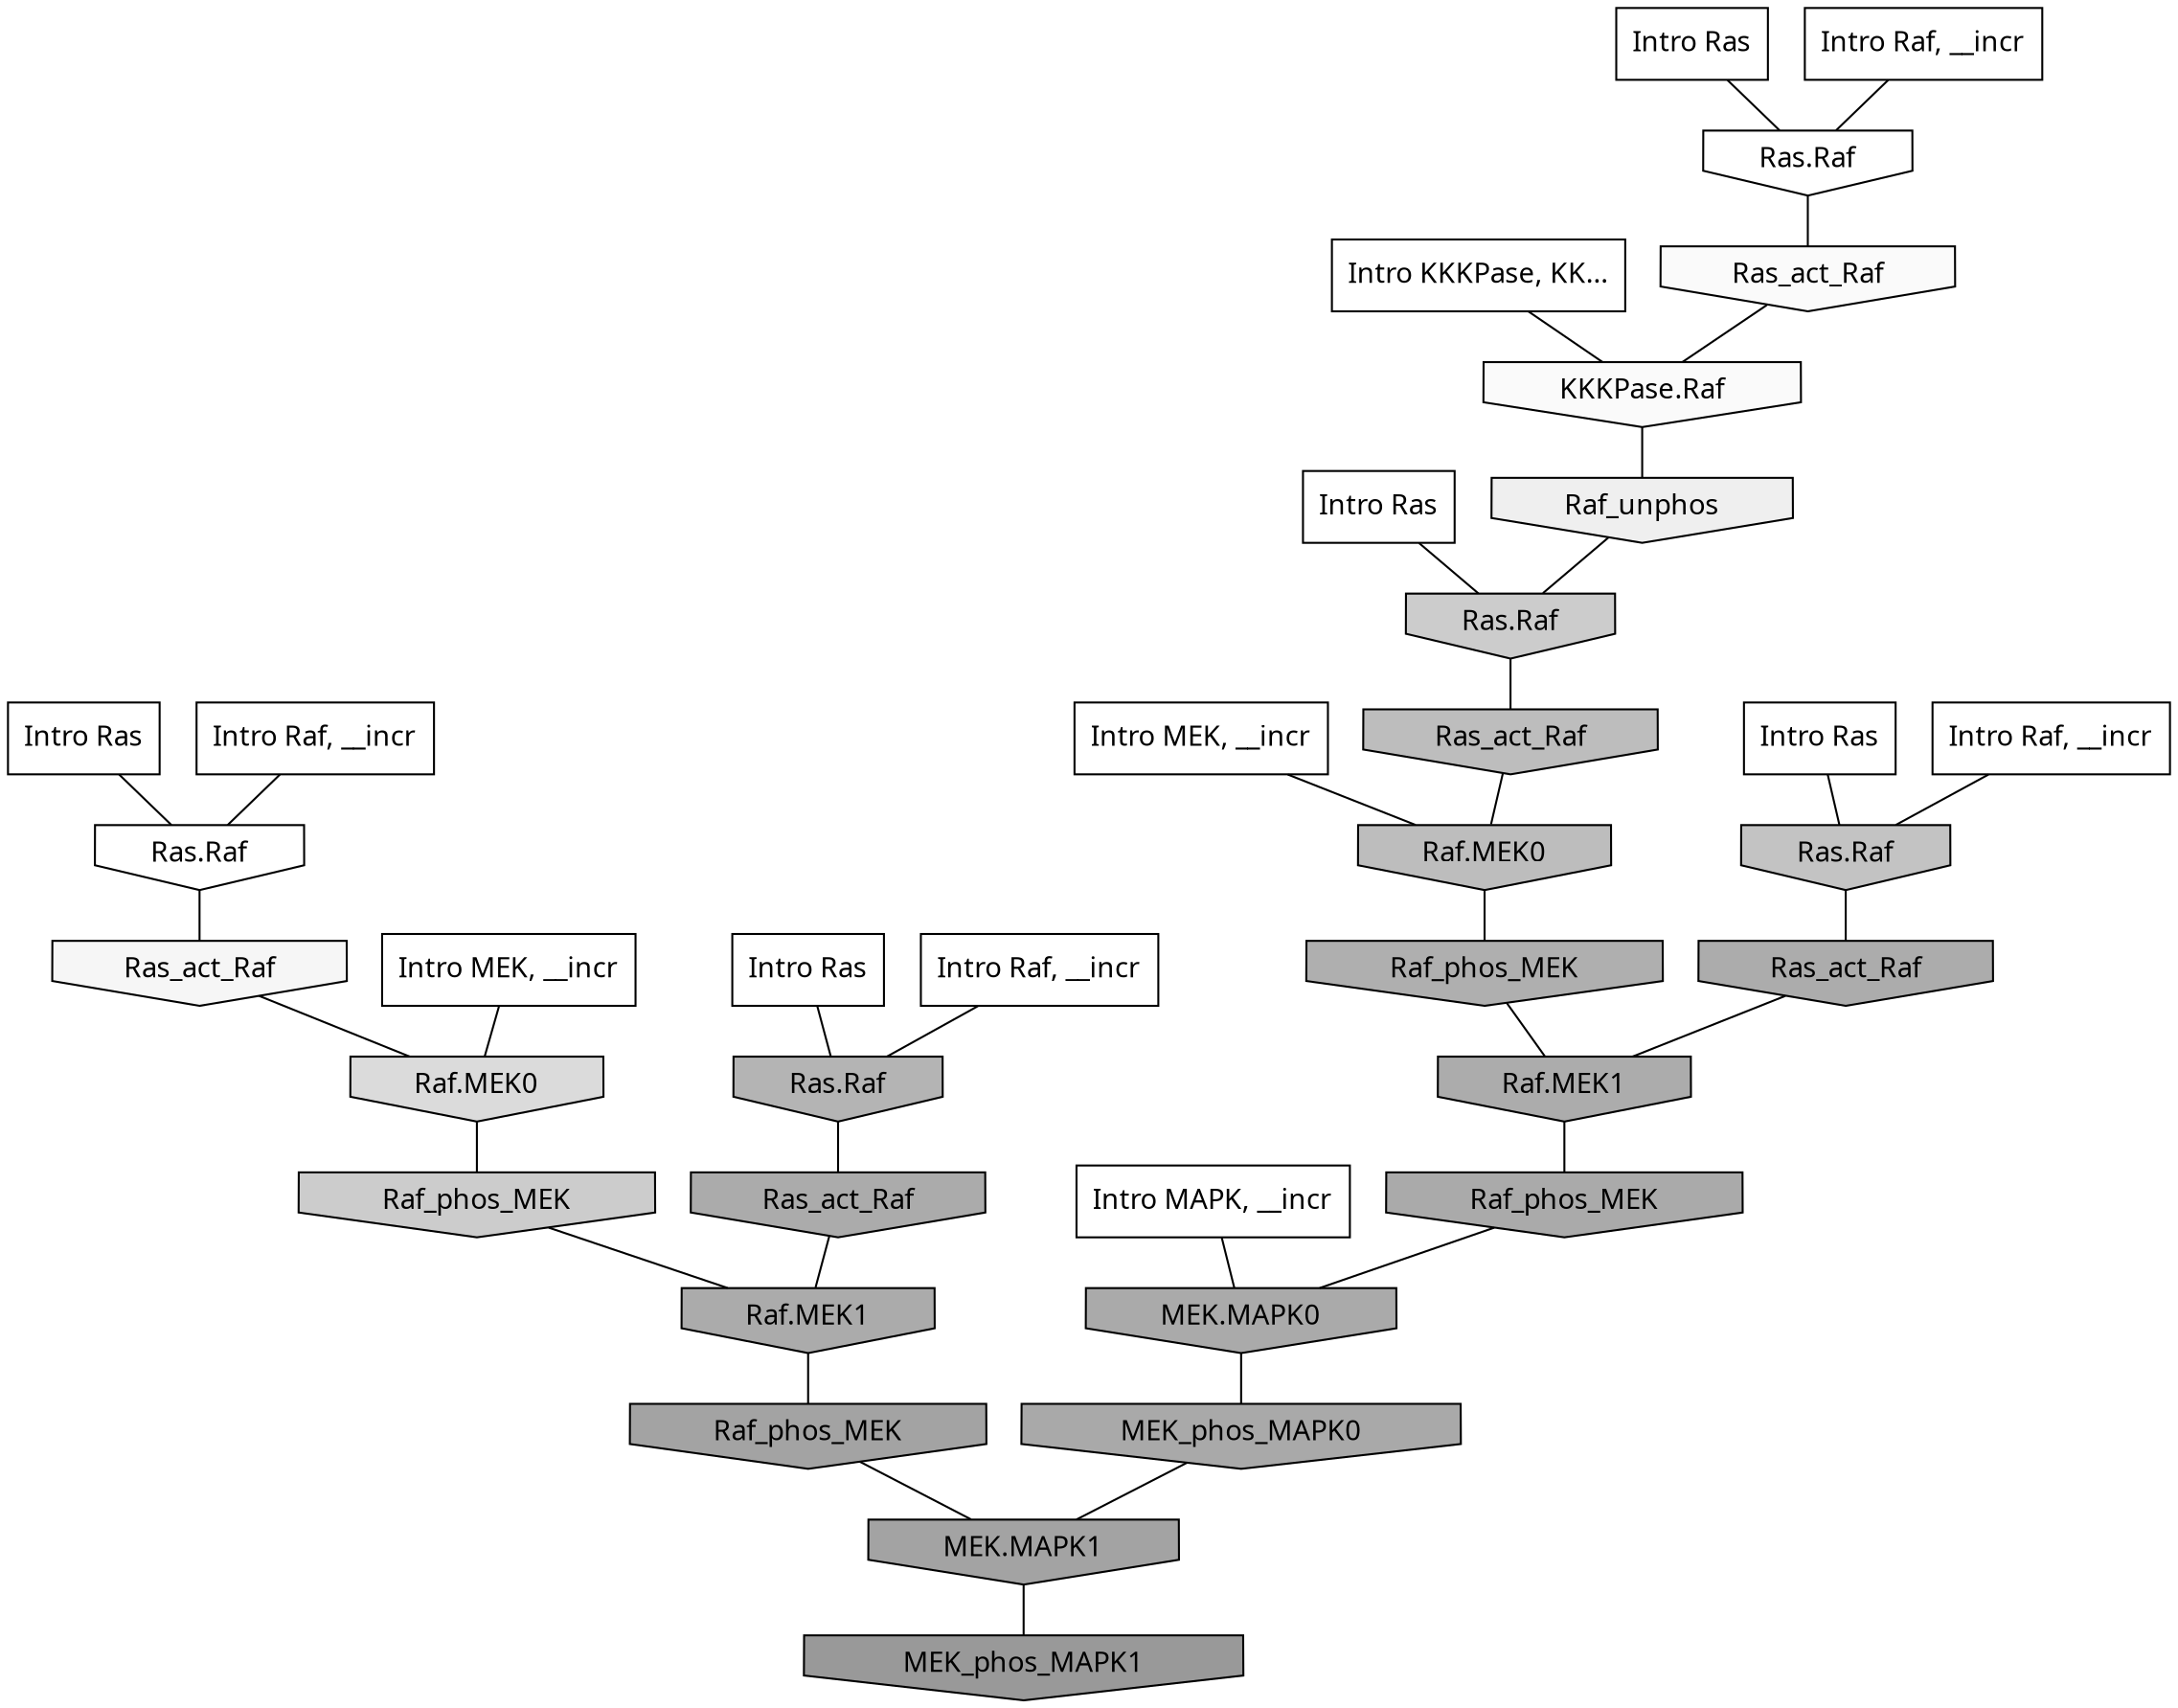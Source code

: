 digraph G{
  rankdir="TB";
  ranksep=0.30;
  node [fontname="CMU Serif"];
  edge [fontname="CMU Serif"];
  
  10 [label="Intro Ras", shape=rectangle, style=filled, fillcolor="0.000 0.000 1.000"]
  
  24 [label="Intro Ras", shape=rectangle, style=filled, fillcolor="0.000 0.000 1.000"]
  
  29 [label="Intro Ras", shape=rectangle, style=filled, fillcolor="0.000 0.000 1.000"]
  
  54 [label="Intro Ras", shape=rectangle, style=filled, fillcolor="0.000 0.000 1.000"]
  
  70 [label="Intro Ras", shape=rectangle, style=filled, fillcolor="0.000 0.000 1.000"]
  
  246 [label="Intro Raf, __incr", shape=rectangle, style=filled, fillcolor="0.000 0.000 1.000"]
  
  341 [label="Intro Raf, __incr", shape=rectangle, style=filled, fillcolor="0.000 0.000 1.000"]
  
  837 [label="Intro Raf, __incr", shape=rectangle, style=filled, fillcolor="0.000 0.000 1.000"]
  
  993 [label="Intro Raf, __incr", shape=rectangle, style=filled, fillcolor="0.000 0.000 1.000"]
  
  1314 [label="Intro MEK, __incr", shape=rectangle, style=filled, fillcolor="0.000 0.000 1.000"]
  
  1606 [label="Intro MEK, __incr", shape=rectangle, style=filled, fillcolor="0.000 0.000 1.000"]
  
  2646 [label="Intro MAPK, __incr", shape=rectangle, style=filled, fillcolor="0.000 0.000 1.000"]
  
  3172 [label="Intro KKKPase, KK...", shape=rectangle, style=filled, fillcolor="0.000 0.000 1.000"]
  
  3236 [label="Ras.Raf", shape=invhouse, style=filled, fillcolor="0.000 0.000 1.000"]
  
  3255 [label="Ras.Raf", shape=invhouse, style=filled, fillcolor="0.000 0.000 1.000"]
  
  3440 [label="Ras_act_Raf", shape=invhouse, style=filled, fillcolor="0.000 0.000 0.980"]
  
  3443 [label="KKKPase.Raf", shape=invhouse, style=filled, fillcolor="0.000 0.000 0.980"]
  
  3581 [label="Ras_act_Raf", shape=invhouse, style=filled, fillcolor="0.000 0.000 0.963"]
  
  3910 [label="Raf_unphos", shape=invhouse, style=filled, fillcolor="0.000 0.000 0.937"]
  
  5361 [label="Raf.MEK0", shape=invhouse, style=filled, fillcolor="0.000 0.000 0.856"]
  
  6579 [label="Raf_phos_MEK", shape=invhouse, style=filled, fillcolor="0.000 0.000 0.800"]
  
  6608 [label="Ras.Raf", shape=invhouse, style=filled, fillcolor="0.000 0.000 0.799"]
  
  7738 [label="Ras.Raf", shape=invhouse, style=filled, fillcolor="0.000 0.000 0.765"]
  
  8545 [label="Ras_act_Raf", shape=invhouse, style=filled, fillcolor="0.000 0.000 0.742"]
  
  8547 [label="Raf.MEK0", shape=invhouse, style=filled, fillcolor="0.000 0.000 0.742"]
  
  10226 [label="Ras.Raf", shape=invhouse, style=filled, fillcolor="0.000 0.000 0.705"]
  
  11382 [label="Raf_phos_MEK", shape=invhouse, style=filled, fillcolor="0.000 0.000 0.685"]
  
  12184 [label="Ras_act_Raf", shape=invhouse, style=filled, fillcolor="0.000 0.000 0.672"]
  
  12189 [label="Raf.MEK1", shape=invhouse, style=filled, fillcolor="0.000 0.000 0.672"]
  
  12305 [label="Ras_act_Raf", shape=invhouse, style=filled, fillcolor="0.000 0.000 0.670"]
  
  12317 [label="Raf.MEK1", shape=invhouse, style=filled, fillcolor="0.000 0.000 0.670"]
  
  12509 [label="Raf_phos_MEK", shape=invhouse, style=filled, fillcolor="0.000 0.000 0.667"]
  
  12519 [label="MEK.MAPK0", shape=invhouse, style=filled, fillcolor="0.000 0.000 0.667"]
  
  12771 [label="MEK_phos_MAPK0", shape=invhouse, style=filled, fillcolor="0.000 0.000 0.664"]
  
  14570 [label="Raf_phos_MEK", shape=invhouse, style=filled, fillcolor="0.000 0.000 0.640"]
  
  14573 [label="MEK.MAPK1", shape=invhouse, style=filled, fillcolor="0.000 0.000 0.640"]
  
  16809 [label="MEK_phos_MAPK1", shape=invhouse, style=filled, fillcolor="0.000 0.000 0.600"]
  
  
  14573 -> 16809 [dir=none, color="0.000 0.000 0.000"] 
  14570 -> 14573 [dir=none, color="0.000 0.000 0.000"] 
  12771 -> 14573 [dir=none, color="0.000 0.000 0.000"] 
  12519 -> 12771 [dir=none, color="0.000 0.000 0.000"] 
  12509 -> 12519 [dir=none, color="0.000 0.000 0.000"] 
  12317 -> 14570 [dir=none, color="0.000 0.000 0.000"] 
  12305 -> 12317 [dir=none, color="0.000 0.000 0.000"] 
  12189 -> 12509 [dir=none, color="0.000 0.000 0.000"] 
  12184 -> 12189 [dir=none, color="0.000 0.000 0.000"] 
  11382 -> 12189 [dir=none, color="0.000 0.000 0.000"] 
  10226 -> 12305 [dir=none, color="0.000 0.000 0.000"] 
  8547 -> 11382 [dir=none, color="0.000 0.000 0.000"] 
  8545 -> 8547 [dir=none, color="0.000 0.000 0.000"] 
  7738 -> 12184 [dir=none, color="0.000 0.000 0.000"] 
  6608 -> 8545 [dir=none, color="0.000 0.000 0.000"] 
  6579 -> 12317 [dir=none, color="0.000 0.000 0.000"] 
  5361 -> 6579 [dir=none, color="0.000 0.000 0.000"] 
  3910 -> 6608 [dir=none, color="0.000 0.000 0.000"] 
  3581 -> 5361 [dir=none, color="0.000 0.000 0.000"] 
  3443 -> 3910 [dir=none, color="0.000 0.000 0.000"] 
  3440 -> 3443 [dir=none, color="0.000 0.000 0.000"] 
  3255 -> 3440 [dir=none, color="0.000 0.000 0.000"] 
  3236 -> 3581 [dir=none, color="0.000 0.000 0.000"] 
  3172 -> 3443 [dir=none, color="0.000 0.000 0.000"] 
  2646 -> 12519 [dir=none, color="0.000 0.000 0.000"] 
  1606 -> 5361 [dir=none, color="0.000 0.000 0.000"] 
  1314 -> 8547 [dir=none, color="0.000 0.000 0.000"] 
  993 -> 7738 [dir=none, color="0.000 0.000 0.000"] 
  837 -> 3236 [dir=none, color="0.000 0.000 0.000"] 
  341 -> 3255 [dir=none, color="0.000 0.000 0.000"] 
  246 -> 10226 [dir=none, color="0.000 0.000 0.000"] 
  70 -> 6608 [dir=none, color="0.000 0.000 0.000"] 
  54 -> 10226 [dir=none, color="0.000 0.000 0.000"] 
  29 -> 3255 [dir=none, color="0.000 0.000 0.000"] 
  24 -> 7738 [dir=none, color="0.000 0.000 0.000"] 
  10 -> 3236 [dir=none, color="0.000 0.000 0.000"] 
  
  }
